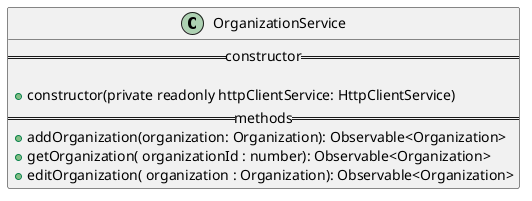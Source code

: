 @startuml OrganizationService
class OrganizationService {
  == constructor ==

 + constructor(private readonly httpClientService: HttpClientService)
 == methods ==
 + addOrganization(organization: Organization): Observable<Organization>
 + getOrganization( organizationId : number): Observable<Organization>
 + editOrganization( organization : Organization): Observable<Organization>
}
@enduml
